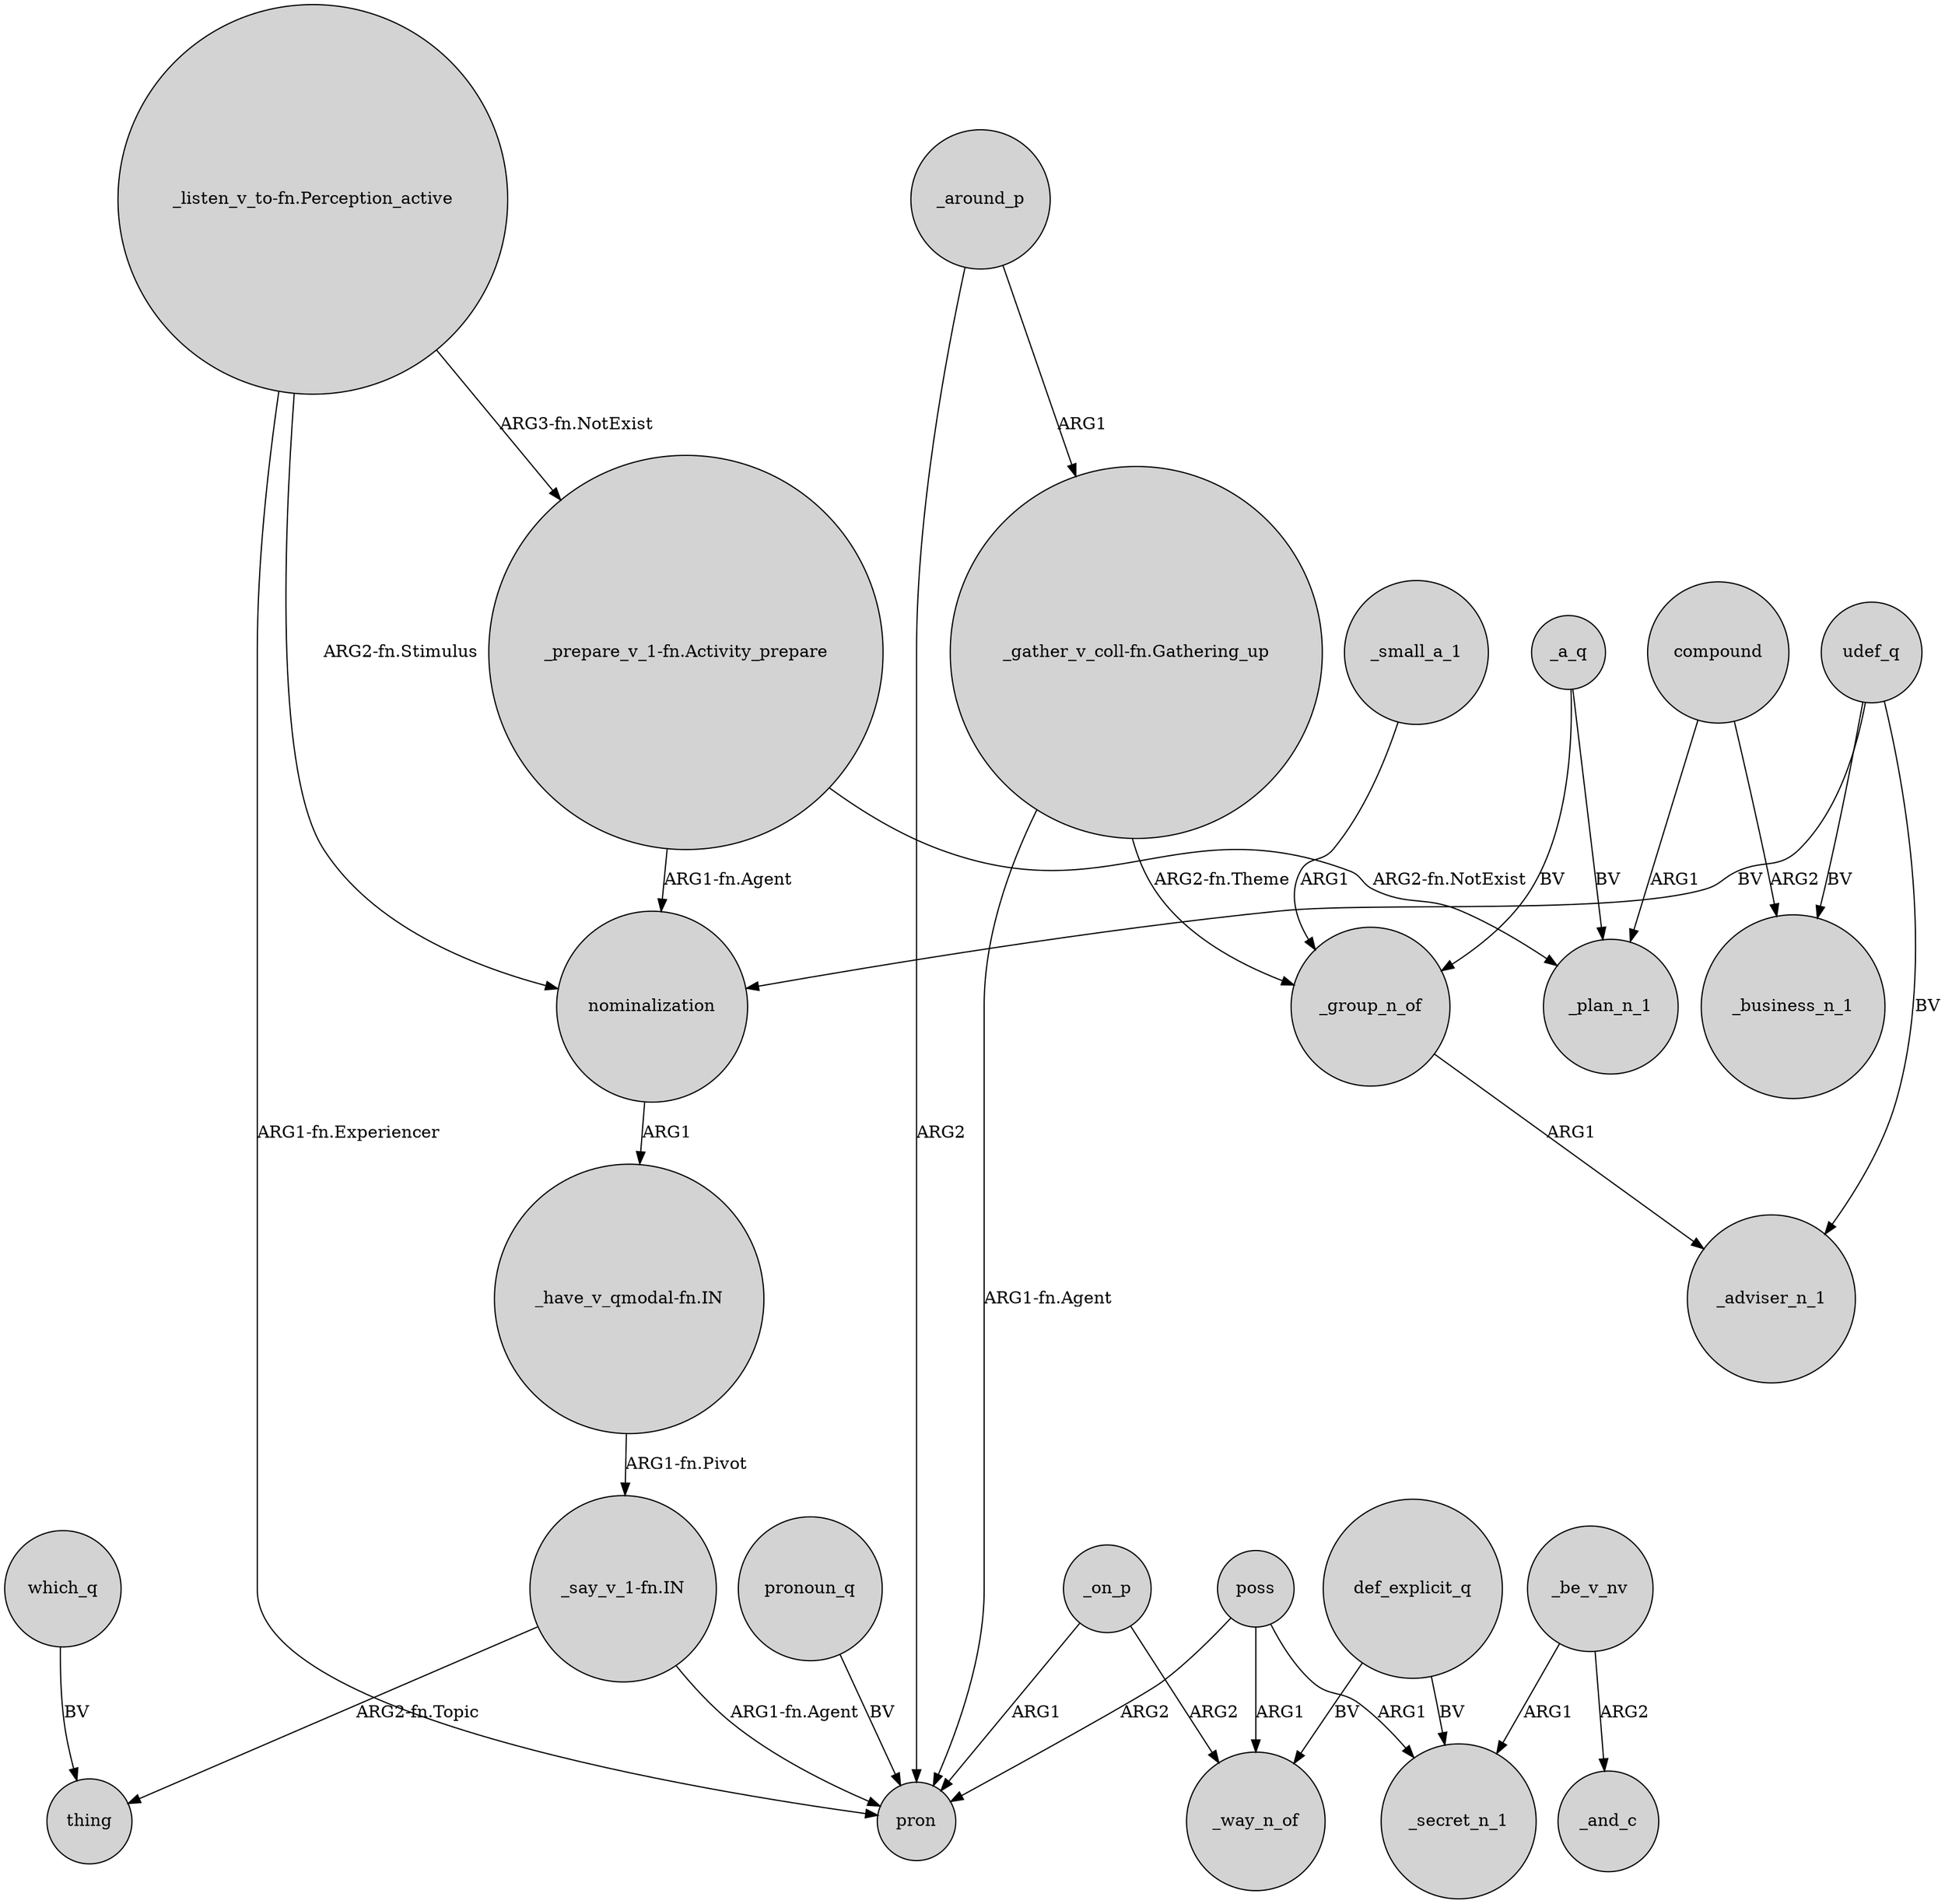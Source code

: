 digraph {
	node [shape=circle style=filled]
	"_say_v_1-fn.IN" -> thing [label="ARG2-fn.Topic"]
	poss -> pron [label=ARG2]
	_around_p -> pron [label=ARG2]
	"_gather_v_coll-fn.Gathering_up" -> pron [label="ARG1-fn.Agent"]
	"_have_v_qmodal-fn.IN" -> "_say_v_1-fn.IN" [label="ARG1-fn.Pivot"]
	poss -> _way_n_of [label=ARG1]
	"_prepare_v_1-fn.Activity_prepare" -> nominalization [label="ARG1-fn.Agent"]
	"_say_v_1-fn.IN" -> pron [label="ARG1-fn.Agent"]
	_be_v_nv -> _secret_n_1 [label=ARG1]
	_small_a_1 -> _group_n_of [label=ARG1]
	compound -> _plan_n_1 [label=ARG1]
	udef_q -> _adviser_n_1 [label=BV]
	_on_p -> _way_n_of [label=ARG2]
	pronoun_q -> pron [label=BV]
	def_explicit_q -> _way_n_of [label=BV]
	_around_p -> "_gather_v_coll-fn.Gathering_up" [label=ARG1]
	"_listen_v_to-fn.Perception_active" -> "_prepare_v_1-fn.Activity_prepare" [label="ARG3-fn.NotExist"]
	poss -> _secret_n_1 [label=ARG1]
	"_listen_v_to-fn.Perception_active" -> nominalization [label="ARG2-fn.Stimulus"]
	udef_q -> nominalization [label=BV]
	"_prepare_v_1-fn.Activity_prepare" -> _plan_n_1 [label="ARG2-fn.NotExist"]
	compound -> _business_n_1 [label=ARG2]
	def_explicit_q -> _secret_n_1 [label=BV]
	_group_n_of -> _adviser_n_1 [label=ARG1]
	"_gather_v_coll-fn.Gathering_up" -> _group_n_of [label="ARG2-fn.Theme"]
	nominalization -> "_have_v_qmodal-fn.IN" [label=ARG1]
	_be_v_nv -> _and_c [label=ARG2]
	udef_q -> _business_n_1 [label=BV]
	_a_q -> _group_n_of [label=BV]
	_on_p -> pron [label=ARG1]
	_a_q -> _plan_n_1 [label=BV]
	"_listen_v_to-fn.Perception_active" -> pron [label="ARG1-fn.Experiencer"]
	which_q -> thing [label=BV]
}
